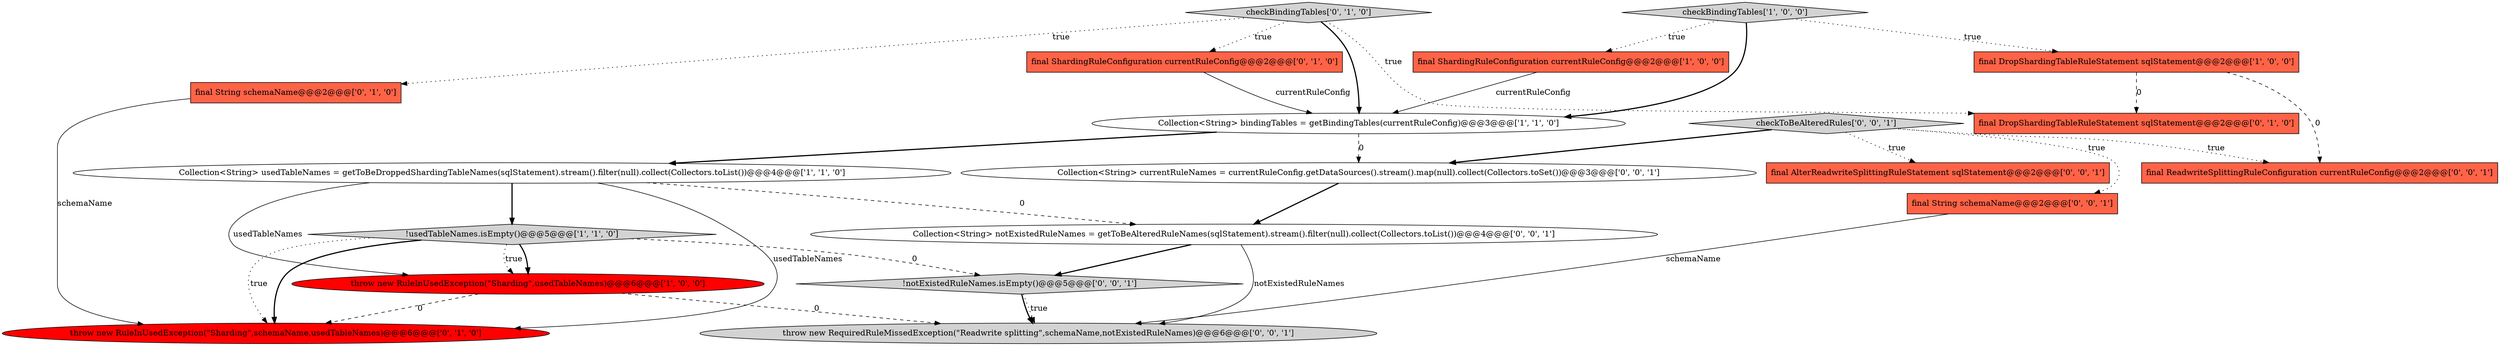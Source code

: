 digraph {
6 [style = filled, label = "throw new RuleInUsedException(\"Sharding\",usedTableNames)@@@6@@@['1', '0', '0']", fillcolor = red, shape = ellipse image = "AAA1AAABBB1BBB"];
3 [style = filled, label = "Collection<String> bindingTables = getBindingTables(currentRuleConfig)@@@3@@@['1', '1', '0']", fillcolor = white, shape = ellipse image = "AAA0AAABBB1BBB"];
8 [style = filled, label = "final String schemaName@@@2@@@['0', '1', '0']", fillcolor = tomato, shape = box image = "AAA0AAABBB2BBB"];
7 [style = filled, label = "checkBindingTables['0', '1', '0']", fillcolor = lightgray, shape = diamond image = "AAA0AAABBB2BBB"];
12 [style = filled, label = "checkToBeAlteredRules['0', '0', '1']", fillcolor = lightgray, shape = diamond image = "AAA0AAABBB3BBB"];
14 [style = filled, label = "final String schemaName@@@2@@@['0', '0', '1']", fillcolor = tomato, shape = box image = "AAA0AAABBB3BBB"];
19 [style = filled, label = "final ReadwriteSplittingRuleConfiguration currentRuleConfig@@@2@@@['0', '0', '1']", fillcolor = tomato, shape = box image = "AAA0AAABBB3BBB"];
15 [style = filled, label = "Collection<String> currentRuleNames = currentRuleConfig.getDataSources().stream().map(null).collect(Collectors.toSet())@@@3@@@['0', '0', '1']", fillcolor = white, shape = ellipse image = "AAA0AAABBB3BBB"];
4 [style = filled, label = "final DropShardingTableRuleStatement sqlStatement@@@2@@@['1', '0', '0']", fillcolor = tomato, shape = box image = "AAA1AAABBB1BBB"];
5 [style = filled, label = "Collection<String> usedTableNames = getToBeDroppedShardingTableNames(sqlStatement).stream().filter(null).collect(Collectors.toList())@@@4@@@['1', '1', '0']", fillcolor = white, shape = ellipse image = "AAA0AAABBB1BBB"];
1 [style = filled, label = "!usedTableNames.isEmpty()@@@5@@@['1', '1', '0']", fillcolor = lightgray, shape = diamond image = "AAA0AAABBB1BBB"];
0 [style = filled, label = "final ShardingRuleConfiguration currentRuleConfig@@@2@@@['1', '0', '0']", fillcolor = tomato, shape = box image = "AAA0AAABBB1BBB"];
13 [style = filled, label = "final AlterReadwriteSplittingRuleStatement sqlStatement@@@2@@@['0', '0', '1']", fillcolor = tomato, shape = box image = "AAA0AAABBB3BBB"];
18 [style = filled, label = "!notExistedRuleNames.isEmpty()@@@5@@@['0', '0', '1']", fillcolor = lightgray, shape = diamond image = "AAA0AAABBB3BBB"];
9 [style = filled, label = "final ShardingRuleConfiguration currentRuleConfig@@@2@@@['0', '1', '0']", fillcolor = tomato, shape = box image = "AAA0AAABBB2BBB"];
11 [style = filled, label = "final DropShardingTableRuleStatement sqlStatement@@@2@@@['0', '1', '0']", fillcolor = tomato, shape = box image = "AAA1AAABBB2BBB"];
2 [style = filled, label = "checkBindingTables['1', '0', '0']", fillcolor = lightgray, shape = diamond image = "AAA0AAABBB1BBB"];
16 [style = filled, label = "Collection<String> notExistedRuleNames = getToBeAlteredRuleNames(sqlStatement).stream().filter(null).collect(Collectors.toList())@@@4@@@['0', '0', '1']", fillcolor = white, shape = ellipse image = "AAA0AAABBB3BBB"];
10 [style = filled, label = "throw new RuleInUsedException(\"Sharding\",schemaName,usedTableNames)@@@6@@@['0', '1', '0']", fillcolor = red, shape = ellipse image = "AAA1AAABBB2BBB"];
17 [style = filled, label = "throw new RequiredRuleMissedException(\"Readwrite splitting\",schemaName,notExistedRuleNames)@@@6@@@['0', '0', '1']", fillcolor = lightgray, shape = ellipse image = "AAA0AAABBB3BBB"];
16->18 [style = bold, label=""];
2->0 [style = dotted, label="true"];
1->10 [style = dotted, label="true"];
0->3 [style = solid, label="currentRuleConfig"];
2->3 [style = bold, label=""];
12->15 [style = bold, label=""];
18->17 [style = bold, label=""];
6->17 [style = dashed, label="0"];
1->18 [style = dashed, label="0"];
7->9 [style = dotted, label="true"];
15->16 [style = bold, label=""];
16->17 [style = solid, label="notExistedRuleNames"];
7->3 [style = bold, label=""];
6->10 [style = dashed, label="0"];
5->16 [style = dashed, label="0"];
5->1 [style = bold, label=""];
12->14 [style = dotted, label="true"];
3->5 [style = bold, label=""];
12->13 [style = dotted, label="true"];
1->6 [style = bold, label=""];
7->11 [style = dotted, label="true"];
12->19 [style = dotted, label="true"];
9->3 [style = solid, label="currentRuleConfig"];
5->10 [style = solid, label="usedTableNames"];
2->4 [style = dotted, label="true"];
3->15 [style = dashed, label="0"];
4->19 [style = dashed, label="0"];
8->10 [style = solid, label="schemaName"];
1->6 [style = dotted, label="true"];
18->17 [style = dotted, label="true"];
14->17 [style = solid, label="schemaName"];
4->11 [style = dashed, label="0"];
7->8 [style = dotted, label="true"];
1->10 [style = bold, label=""];
5->6 [style = solid, label="usedTableNames"];
}
